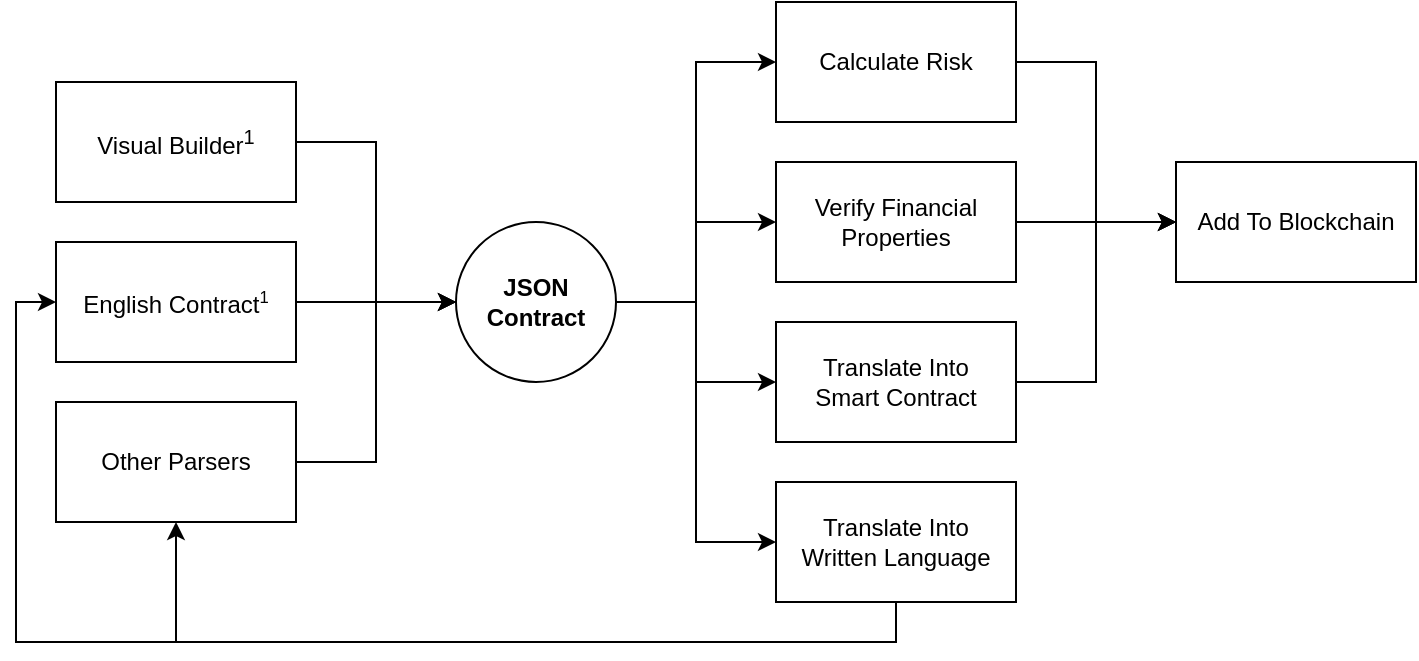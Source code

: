 <mxfile version="15.2.9" type="device"><diagram id="eLBOdlX1Nd_YrQA5AoLq" name="Page-1"><mxGraphModel dx="984" dy="522" grid="1" gridSize="10" guides="1" tooltips="1" connect="1" arrows="1" fold="1" page="1" pageScale="1" pageWidth="850" pageHeight="1100" math="0" shadow="0"><root><mxCell id="0"/><mxCell id="1" parent="0"/><mxCell id="_p9n9X6URnl1MHlDr0ve-17" style="edgeStyle=orthogonalEdgeStyle;rounded=0;orthogonalLoop=1;jettySize=auto;html=1;exitX=1;exitY=0.5;exitDx=0;exitDy=0;entryX=0;entryY=0.5;entryDx=0;entryDy=0;" edge="1" parent="1" source="_p9n9X6URnl1MHlDr0ve-1" target="_p9n9X6URnl1MHlDr0ve-12"><mxGeometry relative="1" as="geometry"/></mxCell><mxCell id="_p9n9X6URnl1MHlDr0ve-18" style="edgeStyle=orthogonalEdgeStyle;rounded=0;orthogonalLoop=1;jettySize=auto;html=1;entryX=0;entryY=0.5;entryDx=0;entryDy=0;" edge="1" parent="1" source="_p9n9X6URnl1MHlDr0ve-1" target="_p9n9X6URnl1MHlDr0ve-14"><mxGeometry relative="1" as="geometry"/></mxCell><mxCell id="_p9n9X6URnl1MHlDr0ve-19" style="edgeStyle=orthogonalEdgeStyle;rounded=0;orthogonalLoop=1;jettySize=auto;html=1;entryX=0;entryY=0.5;entryDx=0;entryDy=0;" edge="1" parent="1" source="_p9n9X6URnl1MHlDr0ve-1" target="_p9n9X6URnl1MHlDr0ve-13"><mxGeometry relative="1" as="geometry"/></mxCell><mxCell id="_p9n9X6URnl1MHlDr0ve-20" style="edgeStyle=orthogonalEdgeStyle;rounded=0;orthogonalLoop=1;jettySize=auto;html=1;entryX=0;entryY=0.5;entryDx=0;entryDy=0;" edge="1" parent="1" source="_p9n9X6URnl1MHlDr0ve-1" target="_p9n9X6URnl1MHlDr0ve-15"><mxGeometry relative="1" as="geometry"/></mxCell><mxCell id="_p9n9X6URnl1MHlDr0ve-1" value="JSON&lt;br&gt;Contract" style="ellipse;whiteSpace=wrap;html=1;aspect=fixed;fontStyle=1" vertex="1" parent="1"><mxGeometry x="280" y="550" width="80" height="80" as="geometry"/></mxCell><mxCell id="_p9n9X6URnl1MHlDr0ve-8" style="edgeStyle=orthogonalEdgeStyle;rounded=0;orthogonalLoop=1;jettySize=auto;html=1;" edge="1" parent="1" source="_p9n9X6URnl1MHlDr0ve-2" target="_p9n9X6URnl1MHlDr0ve-1"><mxGeometry relative="1" as="geometry"/></mxCell><mxCell id="_p9n9X6URnl1MHlDr0ve-2" value="English Contract&lt;span style=&quot;font-size: 10px&quot;&gt;&lt;sup&gt;1&lt;/sup&gt;&lt;/span&gt;" style="rounded=0;whiteSpace=wrap;html=1;fontStyle=0" vertex="1" parent="1"><mxGeometry x="80" y="560" width="120" height="60" as="geometry"/></mxCell><mxCell id="_p9n9X6URnl1MHlDr0ve-9" style="edgeStyle=orthogonalEdgeStyle;rounded=0;orthogonalLoop=1;jettySize=auto;html=1;entryX=0;entryY=0.5;entryDx=0;entryDy=0;" edge="1" parent="1" source="_p9n9X6URnl1MHlDr0ve-3" target="_p9n9X6URnl1MHlDr0ve-1"><mxGeometry relative="1" as="geometry"/></mxCell><mxCell id="_p9n9X6URnl1MHlDr0ve-3" value="Visual Builder&lt;sup&gt;1&lt;/sup&gt;" style="rounded=0;whiteSpace=wrap;html=1;fontStyle=0" vertex="1" parent="1"><mxGeometry x="80" y="480" width="120" height="60" as="geometry"/></mxCell><mxCell id="_p9n9X6URnl1MHlDr0ve-10" style="edgeStyle=orthogonalEdgeStyle;rounded=0;orthogonalLoop=1;jettySize=auto;html=1;entryX=0;entryY=0.5;entryDx=0;entryDy=0;" edge="1" parent="1" source="_p9n9X6URnl1MHlDr0ve-4" target="_p9n9X6URnl1MHlDr0ve-1"><mxGeometry relative="1" as="geometry"/></mxCell><mxCell id="_p9n9X6URnl1MHlDr0ve-4" value="&lt;span&gt;Other Parsers&lt;br&gt;&lt;/span&gt;" style="rounded=0;whiteSpace=wrap;html=1;fontStyle=0" vertex="1" parent="1"><mxGeometry x="80" y="640" width="120" height="60" as="geometry"/></mxCell><mxCell id="_p9n9X6URnl1MHlDr0ve-21" style="edgeStyle=orthogonalEdgeStyle;rounded=0;orthogonalLoop=1;jettySize=auto;html=1;entryX=0;entryY=0.5;entryDx=0;entryDy=0;" edge="1" parent="1" source="_p9n9X6URnl1MHlDr0ve-12" target="_p9n9X6URnl1MHlDr0ve-16"><mxGeometry relative="1" as="geometry"/></mxCell><mxCell id="_p9n9X6URnl1MHlDr0ve-12" value="Calculate Risk" style="rounded=0;whiteSpace=wrap;html=1;" vertex="1" parent="1"><mxGeometry x="440" y="440" width="120" height="60" as="geometry"/></mxCell><mxCell id="_p9n9X6URnl1MHlDr0ve-24" style="edgeStyle=orthogonalEdgeStyle;rounded=0;orthogonalLoop=1;jettySize=auto;html=1;entryX=0;entryY=0.5;entryDx=0;entryDy=0;" edge="1" parent="1" source="_p9n9X6URnl1MHlDr0ve-13" target="_p9n9X6URnl1MHlDr0ve-16"><mxGeometry relative="1" as="geometry"/></mxCell><mxCell id="_p9n9X6URnl1MHlDr0ve-13" value="Translate Into&lt;br&gt;Smart Contract" style="rounded=0;whiteSpace=wrap;html=1;" vertex="1" parent="1"><mxGeometry x="440" y="600" width="120" height="60" as="geometry"/></mxCell><mxCell id="_p9n9X6URnl1MHlDr0ve-23" style="edgeStyle=orthogonalEdgeStyle;rounded=0;orthogonalLoop=1;jettySize=auto;html=1;entryX=0;entryY=0.5;entryDx=0;entryDy=0;" edge="1" parent="1" source="_p9n9X6URnl1MHlDr0ve-14" target="_p9n9X6URnl1MHlDr0ve-16"><mxGeometry relative="1" as="geometry"/></mxCell><mxCell id="_p9n9X6URnl1MHlDr0ve-14" value="Verify Financial Properties" style="rounded=0;whiteSpace=wrap;html=1;" vertex="1" parent="1"><mxGeometry x="440" y="520" width="120" height="60" as="geometry"/></mxCell><mxCell id="_p9n9X6URnl1MHlDr0ve-29" style="edgeStyle=orthogonalEdgeStyle;rounded=0;orthogonalLoop=1;jettySize=auto;html=1;entryX=0;entryY=0.5;entryDx=0;entryDy=0;" edge="1" parent="1" source="_p9n9X6URnl1MHlDr0ve-15" target="_p9n9X6URnl1MHlDr0ve-2"><mxGeometry relative="1" as="geometry"><Array as="points"><mxPoint x="500" y="760"/><mxPoint x="60" y="760"/><mxPoint x="60" y="590"/></Array></mxGeometry></mxCell><mxCell id="_p9n9X6URnl1MHlDr0ve-15" value="Translate Into&lt;br&gt;Written Language" style="rounded=0;whiteSpace=wrap;html=1;" vertex="1" parent="1"><mxGeometry x="440" y="680" width="120" height="60" as="geometry"/></mxCell><mxCell id="_p9n9X6URnl1MHlDr0ve-16" value="Add To Blockchain" style="rounded=0;whiteSpace=wrap;html=1;" vertex="1" parent="1"><mxGeometry x="640" y="520" width="120" height="60" as="geometry"/></mxCell><mxCell id="_p9n9X6URnl1MHlDr0ve-27" style="edgeStyle=orthogonalEdgeStyle;rounded=0;orthogonalLoop=1;jettySize=auto;html=1;entryX=0.5;entryY=1;entryDx=0;entryDy=0;exitX=1;exitY=0.5;exitDx=0;exitDy=0;" edge="1" parent="1" source="_p9n9X6URnl1MHlDr0ve-15" target="_p9n9X6URnl1MHlDr0ve-4"><mxGeometry relative="1" as="geometry"><mxPoint x="700" y="740" as="sourcePoint"/><Array as="points"><mxPoint x="560" y="740"/><mxPoint x="500" y="740"/><mxPoint x="500" y="760"/><mxPoint x="140" y="760"/></Array></mxGeometry></mxCell></root></mxGraphModel></diagram></mxfile>